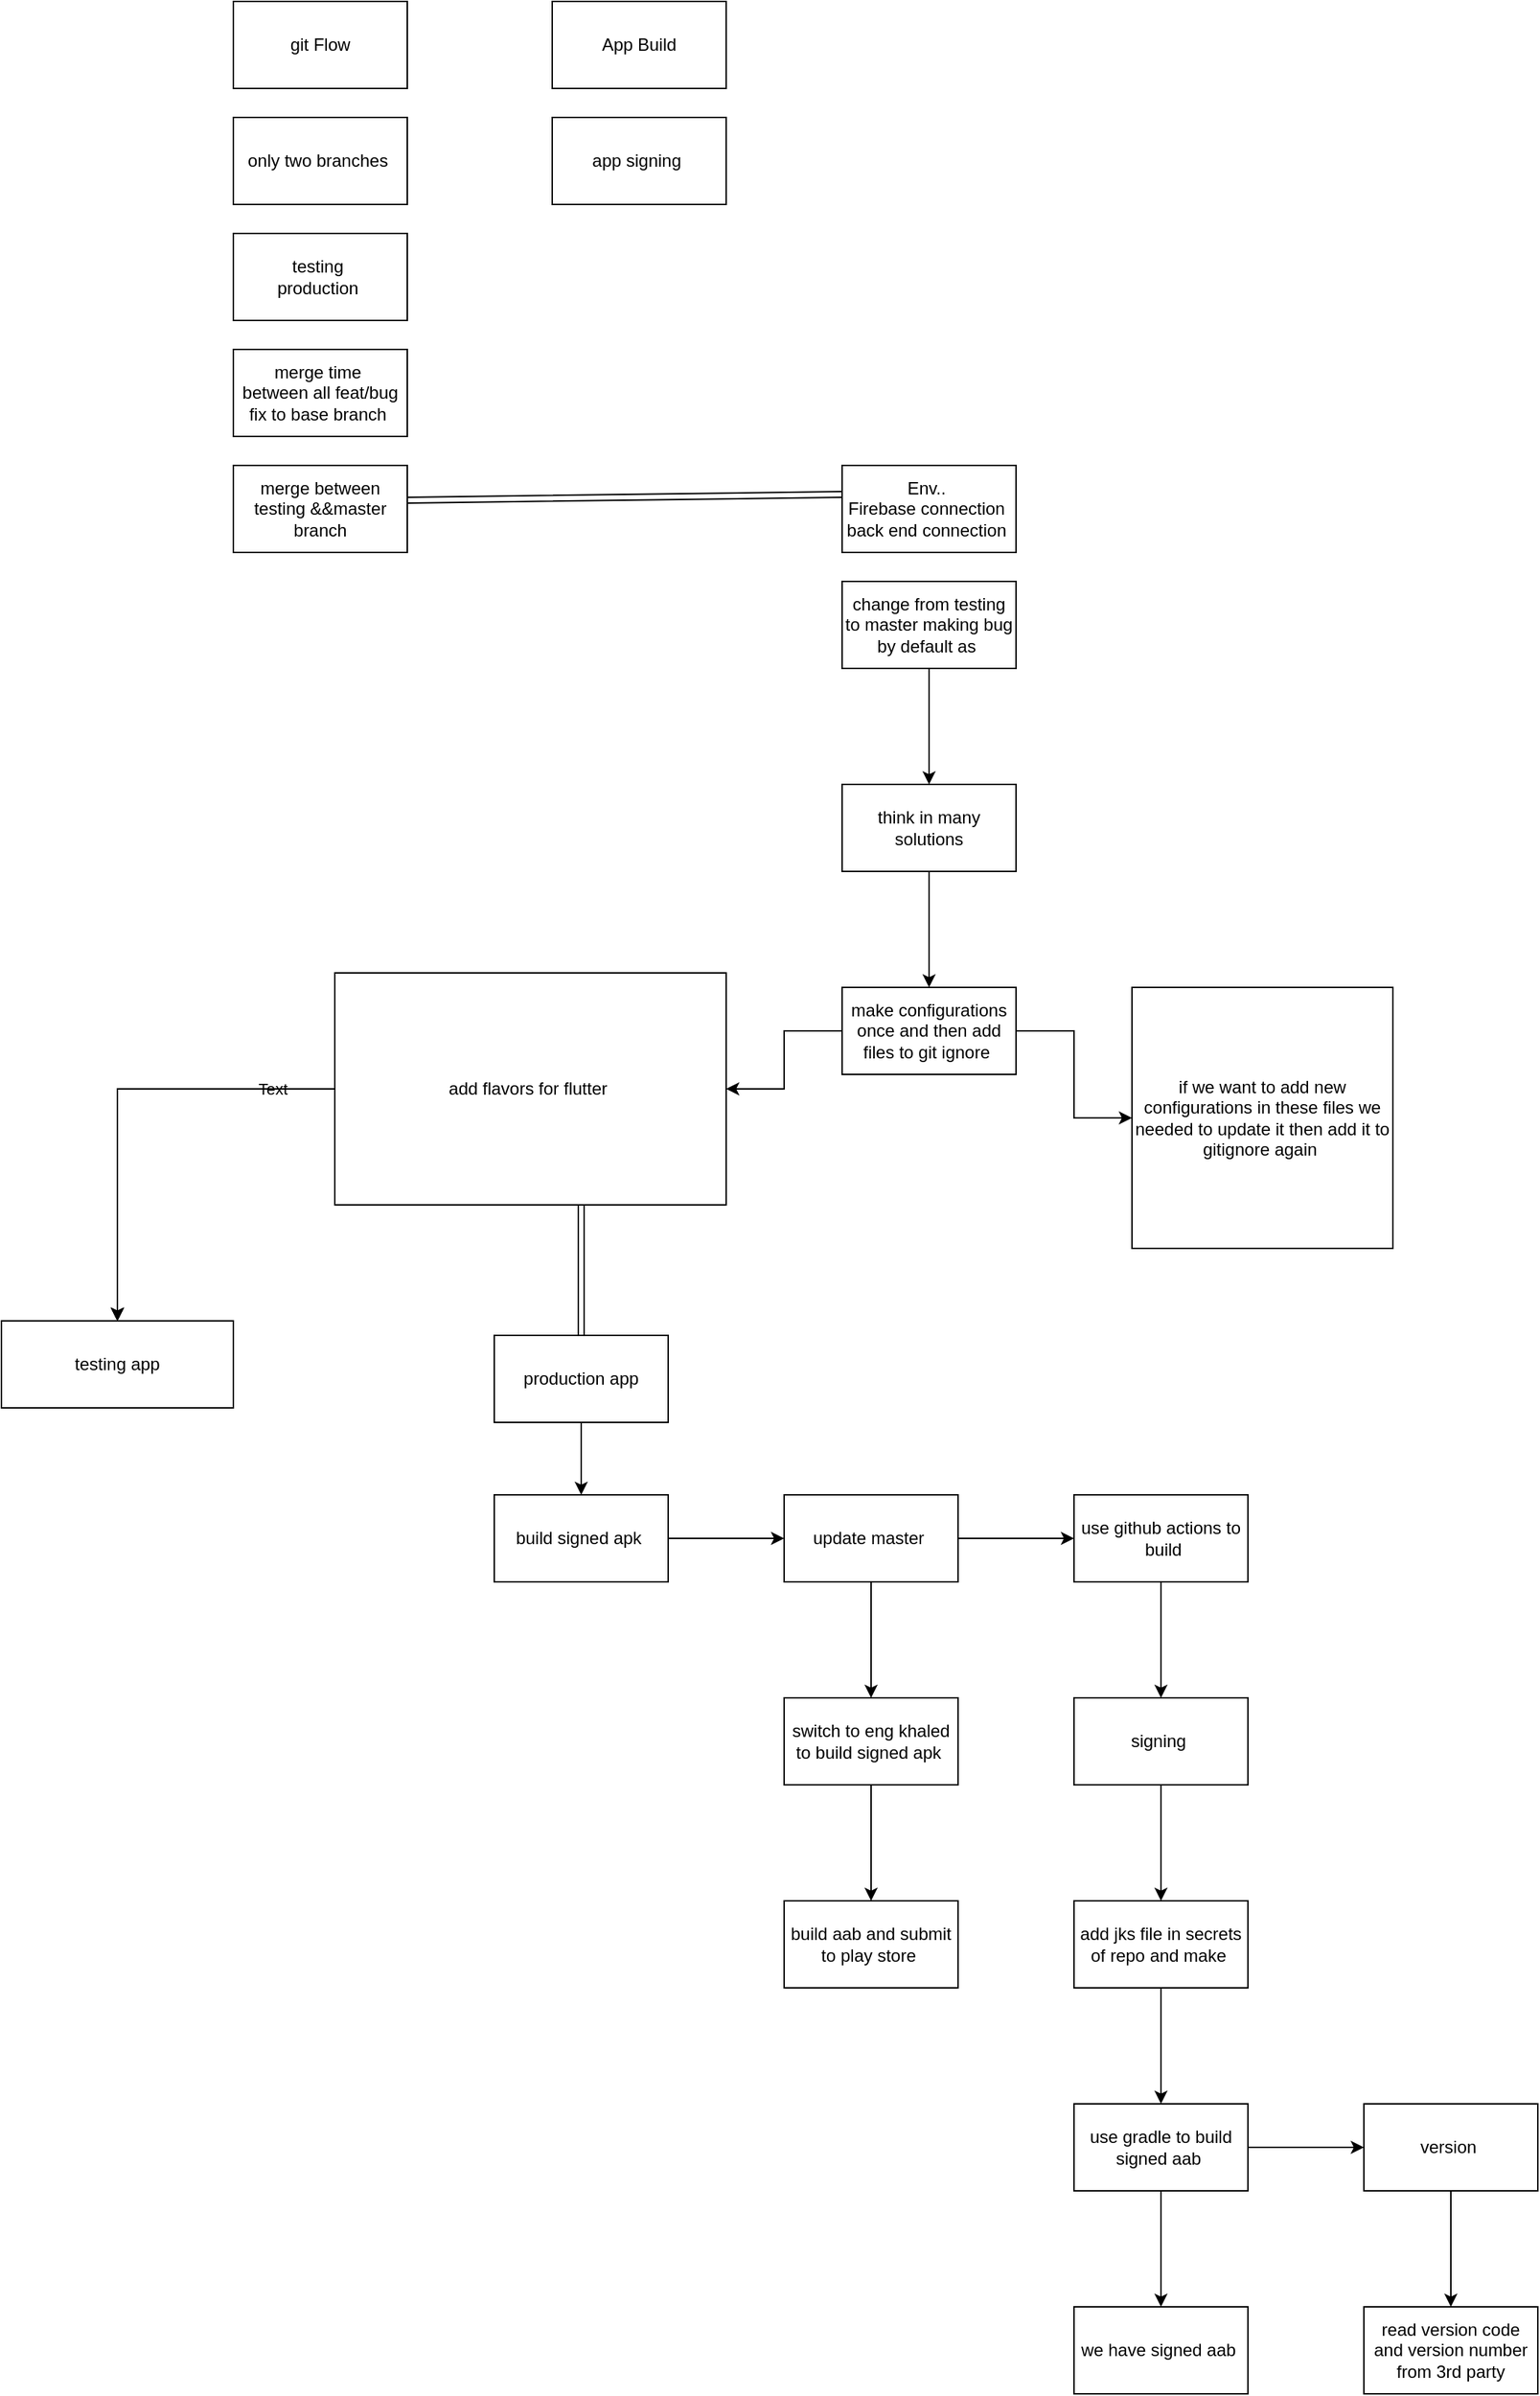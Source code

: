 <mxfile version="22.0.4" type="github">
  <diagram id="C5RBs43oDa-KdzZeNtuy" name="Page-1">
    <mxGraphModel dx="2180" dy="797" grid="1" gridSize="10" guides="1" tooltips="1" connect="1" arrows="1" fold="1" page="1" pageScale="1" pageWidth="827" pageHeight="1169" math="0" shadow="0">
      <root>
        <mxCell id="WIyWlLk6GJQsqaUBKTNV-0" />
        <mxCell id="WIyWlLk6GJQsqaUBKTNV-1" parent="WIyWlLk6GJQsqaUBKTNV-0" />
        <mxCell id="WIyWlLk6GJQsqaUBKTNV-4" value="Yes" style="rounded=0;html=1;jettySize=auto;orthogonalLoop=1;fontSize=11;endArrow=block;endFill=0;endSize=8;strokeWidth=1;shadow=0;labelBackgroundColor=none;edgeStyle=orthogonalEdgeStyle;" parent="WIyWlLk6GJQsqaUBKTNV-1" edge="1">
          <mxGeometry y="20" relative="1" as="geometry">
            <mxPoint as="offset" />
            <mxPoint x="220" y="290" as="targetPoint" />
          </mxGeometry>
        </mxCell>
        <mxCell id="WIyWlLk6GJQsqaUBKTNV-8" value="No" style="rounded=0;html=1;jettySize=auto;orthogonalLoop=1;fontSize=11;endArrow=block;endFill=0;endSize=8;strokeWidth=1;shadow=0;labelBackgroundColor=none;edgeStyle=orthogonalEdgeStyle;" parent="WIyWlLk6GJQsqaUBKTNV-1" edge="1">
          <mxGeometry x="0.333" y="20" relative="1" as="geometry">
            <mxPoint as="offset" />
            <mxPoint x="220" y="370" as="sourcePoint" />
          </mxGeometry>
        </mxCell>
        <mxCell id="WIyWlLk6GJQsqaUBKTNV-9" value="Yes" style="edgeStyle=orthogonalEdgeStyle;rounded=0;html=1;jettySize=auto;orthogonalLoop=1;fontSize=11;endArrow=block;endFill=0;endSize=8;strokeWidth=1;shadow=0;labelBackgroundColor=none;" parent="WIyWlLk6GJQsqaUBKTNV-1" edge="1">
          <mxGeometry y="10" relative="1" as="geometry">
            <mxPoint as="offset" />
            <mxPoint x="270" y="330" as="sourcePoint" />
          </mxGeometry>
        </mxCell>
        <mxCell id="HpH3oTEGi0dOJ8DHY_Ye-0" value="git Flow" style="rounded=0;whiteSpace=wrap;html=1;" parent="WIyWlLk6GJQsqaUBKTNV-1" vertex="1">
          <mxGeometry x="40" width="120" height="60" as="geometry" />
        </mxCell>
        <mxCell id="HpH3oTEGi0dOJ8DHY_Ye-1" value="App Build" style="rounded=0;whiteSpace=wrap;html=1;" parent="WIyWlLk6GJQsqaUBKTNV-1" vertex="1">
          <mxGeometry x="260" width="120" height="60" as="geometry" />
        </mxCell>
        <mxCell id="HpH3oTEGi0dOJ8DHY_Ye-2" value="Env..&amp;nbsp;&lt;br&gt;Firebase connection&amp;nbsp;&lt;br&gt;back end connection&amp;nbsp;" style="rounded=0;whiteSpace=wrap;html=1;" parent="WIyWlLk6GJQsqaUBKTNV-1" vertex="1">
          <mxGeometry x="460" y="320" width="120" height="60" as="geometry" />
        </mxCell>
        <mxCell id="HpH3oTEGi0dOJ8DHY_Ye-4" value="app signing&amp;nbsp;" style="rounded=0;whiteSpace=wrap;html=1;" parent="WIyWlLk6GJQsqaUBKTNV-1" vertex="1">
          <mxGeometry x="260" y="80" width="120" height="60" as="geometry" />
        </mxCell>
        <mxCell id="HpH3oTEGi0dOJ8DHY_Ye-5" value="only two branches&amp;nbsp;" style="rounded=0;whiteSpace=wrap;html=1;" parent="WIyWlLk6GJQsqaUBKTNV-1" vertex="1">
          <mxGeometry x="40" y="80" width="120" height="60" as="geometry" />
        </mxCell>
        <mxCell id="HpH3oTEGi0dOJ8DHY_Ye-6" value="testing&amp;nbsp;&lt;br&gt;production&amp;nbsp;" style="rounded=0;whiteSpace=wrap;html=1;" parent="WIyWlLk6GJQsqaUBKTNV-1" vertex="1">
          <mxGeometry x="40" y="160" width="120" height="60" as="geometry" />
        </mxCell>
        <mxCell id="HpH3oTEGi0dOJ8DHY_Ye-7" value="merge time&amp;nbsp;&lt;br&gt;between all feat/bug fix to base branch&amp;nbsp;" style="rounded=0;whiteSpace=wrap;html=1;" parent="WIyWlLk6GJQsqaUBKTNV-1" vertex="1">
          <mxGeometry x="40" y="240" width="120" height="60" as="geometry" />
        </mxCell>
        <mxCell id="HpH3oTEGi0dOJ8DHY_Ye-8" value="merge between testing &amp;amp;&amp;amp;master branch" style="rounded=0;whiteSpace=wrap;html=1;" parent="WIyWlLk6GJQsqaUBKTNV-1" vertex="1">
          <mxGeometry x="40" y="320" width="120" height="60" as="geometry" />
        </mxCell>
        <mxCell id="HpH3oTEGi0dOJ8DHY_Ye-13" value="" style="shape=link;html=1;rounded=0;exitX=1;exitY=0.4;exitDx=0;exitDy=0;exitPerimeter=0;" parent="WIyWlLk6GJQsqaUBKTNV-1" source="HpH3oTEGi0dOJ8DHY_Ye-8" edge="1">
          <mxGeometry width="100" relative="1" as="geometry">
            <mxPoint x="360" y="320" as="sourcePoint" />
            <mxPoint x="460" y="340" as="targetPoint" />
          </mxGeometry>
        </mxCell>
        <mxCell id="HpH3oTEGi0dOJ8DHY_Ye-16" value="" style="edgeStyle=orthogonalEdgeStyle;rounded=0;orthogonalLoop=1;jettySize=auto;html=1;" parent="WIyWlLk6GJQsqaUBKTNV-1" source="HpH3oTEGi0dOJ8DHY_Ye-14" target="HpH3oTEGi0dOJ8DHY_Ye-15" edge="1">
          <mxGeometry relative="1" as="geometry" />
        </mxCell>
        <mxCell id="HpH3oTEGi0dOJ8DHY_Ye-14" value="change from testing to master making bug by default as&amp;nbsp;" style="rounded=0;whiteSpace=wrap;html=1;" parent="WIyWlLk6GJQsqaUBKTNV-1" vertex="1">
          <mxGeometry x="460" y="400" width="120" height="60" as="geometry" />
        </mxCell>
        <mxCell id="HpH3oTEGi0dOJ8DHY_Ye-20" value="" style="edgeStyle=orthogonalEdgeStyle;rounded=0;orthogonalLoop=1;jettySize=auto;html=1;" parent="WIyWlLk6GJQsqaUBKTNV-1" source="HpH3oTEGi0dOJ8DHY_Ye-15" target="HpH3oTEGi0dOJ8DHY_Ye-19" edge="1">
          <mxGeometry relative="1" as="geometry" />
        </mxCell>
        <mxCell id="HpH3oTEGi0dOJ8DHY_Ye-15" value="think in many solutions" style="whiteSpace=wrap;html=1;rounded=0;" parent="WIyWlLk6GJQsqaUBKTNV-1" vertex="1">
          <mxGeometry x="460" y="540" width="120" height="60" as="geometry" />
        </mxCell>
        <mxCell id="HpH3oTEGi0dOJ8DHY_Ye-24" value="" style="edgeStyle=orthogonalEdgeStyle;rounded=0;orthogonalLoop=1;jettySize=auto;html=1;" parent="WIyWlLk6GJQsqaUBKTNV-1" source="HpH3oTEGi0dOJ8DHY_Ye-19" target="HpH3oTEGi0dOJ8DHY_Ye-23" edge="1">
          <mxGeometry relative="1" as="geometry" />
        </mxCell>
        <mxCell id="HpH3oTEGi0dOJ8DHY_Ye-26" value="" style="edgeStyle=orthogonalEdgeStyle;rounded=0;orthogonalLoop=1;jettySize=auto;html=1;" parent="WIyWlLk6GJQsqaUBKTNV-1" source="HpH3oTEGi0dOJ8DHY_Ye-19" target="HpH3oTEGi0dOJ8DHY_Ye-25" edge="1">
          <mxGeometry relative="1" as="geometry" />
        </mxCell>
        <mxCell id="HpH3oTEGi0dOJ8DHY_Ye-19" value="make configurations once and then add files to git ignore&amp;nbsp;&lt;br&gt;" style="whiteSpace=wrap;html=1;rounded=0;" parent="WIyWlLk6GJQsqaUBKTNV-1" vertex="1">
          <mxGeometry x="460" y="680" width="120" height="60" as="geometry" />
        </mxCell>
        <mxCell id="HpH3oTEGi0dOJ8DHY_Ye-23" value="if we want to add new configurations in these files we needed to update it then add it to gitignore again&amp;nbsp;" style="whiteSpace=wrap;html=1;rounded=0;" parent="WIyWlLk6GJQsqaUBKTNV-1" vertex="1">
          <mxGeometry x="660" y="680" width="180" height="180" as="geometry" />
        </mxCell>
        <mxCell id="HpH3oTEGi0dOJ8DHY_Ye-28" value="" style="edgeStyle=orthogonalEdgeStyle;rounded=0;orthogonalLoop=1;jettySize=auto;html=1;" parent="WIyWlLk6GJQsqaUBKTNV-1" source="HpH3oTEGi0dOJ8DHY_Ye-25" target="HpH3oTEGi0dOJ8DHY_Ye-27" edge="1">
          <mxGeometry relative="1" as="geometry" />
        </mxCell>
        <mxCell id="HpH3oTEGi0dOJ8DHY_Ye-29" value="Text" style="edgeLabel;html=1;align=center;verticalAlign=middle;resizable=0;points=[];" parent="HpH3oTEGi0dOJ8DHY_Ye-28" vertex="1" connectable="0">
          <mxGeometry x="-0.719" relative="1" as="geometry">
            <mxPoint as="offset" />
          </mxGeometry>
        </mxCell>
        <mxCell id="HpH3oTEGi0dOJ8DHY_Ye-30" value="" style="edgeStyle=orthogonalEdgeStyle;rounded=0;orthogonalLoop=1;jettySize=auto;html=1;" parent="WIyWlLk6GJQsqaUBKTNV-1" source="HpH3oTEGi0dOJ8DHY_Ye-25" target="HpH3oTEGi0dOJ8DHY_Ye-27" edge="1">
          <mxGeometry relative="1" as="geometry" />
        </mxCell>
        <mxCell id="HpH3oTEGi0dOJ8DHY_Ye-31" value="" style="edgeStyle=orthogonalEdgeStyle;rounded=0;orthogonalLoop=1;jettySize=auto;html=1;" parent="WIyWlLk6GJQsqaUBKTNV-1" source="HpH3oTEGi0dOJ8DHY_Ye-25" target="HpH3oTEGi0dOJ8DHY_Ye-27" edge="1">
          <mxGeometry relative="1" as="geometry" />
        </mxCell>
        <mxCell id="HpH3oTEGi0dOJ8DHY_Ye-32" value="" style="edgeStyle=orthogonalEdgeStyle;rounded=0;orthogonalLoop=1;jettySize=auto;html=1;" parent="WIyWlLk6GJQsqaUBKTNV-1" source="HpH3oTEGi0dOJ8DHY_Ye-25" target="HpH3oTEGi0dOJ8DHY_Ye-27" edge="1">
          <mxGeometry relative="1" as="geometry" />
        </mxCell>
        <mxCell id="HpH3oTEGi0dOJ8DHY_Ye-33" value="" style="edgeStyle=orthogonalEdgeStyle;rounded=0;orthogonalLoop=1;jettySize=auto;html=1;" parent="WIyWlLk6GJQsqaUBKTNV-1" source="HpH3oTEGi0dOJ8DHY_Ye-25" target="HpH3oTEGi0dOJ8DHY_Ye-27" edge="1">
          <mxGeometry relative="1" as="geometry" />
        </mxCell>
        <mxCell id="HpH3oTEGi0dOJ8DHY_Ye-25" value="add flavors for flutter&amp;nbsp;" style="whiteSpace=wrap;html=1;rounded=0;" parent="WIyWlLk6GJQsqaUBKTNV-1" vertex="1">
          <mxGeometry x="110" y="670" width="270" height="160" as="geometry" />
        </mxCell>
        <mxCell id="HpH3oTEGi0dOJ8DHY_Ye-27" value="testing app" style="whiteSpace=wrap;html=1;rounded=0;" parent="WIyWlLk6GJQsqaUBKTNV-1" vertex="1">
          <mxGeometry x="-120" y="910" width="160" height="60" as="geometry" />
        </mxCell>
        <mxCell id="HpH3oTEGi0dOJ8DHY_Ye-40" value="" style="edgeStyle=orthogonalEdgeStyle;rounded=0;orthogonalLoop=1;jettySize=auto;html=1;" parent="WIyWlLk6GJQsqaUBKTNV-1" source="HpH3oTEGi0dOJ8DHY_Ye-37" target="HpH3oTEGi0dOJ8DHY_Ye-39" edge="1">
          <mxGeometry relative="1" as="geometry" />
        </mxCell>
        <mxCell id="HpH3oTEGi0dOJ8DHY_Ye-37" value="production app" style="rounded=0;whiteSpace=wrap;html=1;" parent="WIyWlLk6GJQsqaUBKTNV-1" vertex="1">
          <mxGeometry x="220" y="920" width="120" height="60" as="geometry" />
        </mxCell>
        <mxCell id="HpH3oTEGi0dOJ8DHY_Ye-38" value="" style="shape=link;html=1;rounded=0;" parent="WIyWlLk6GJQsqaUBKTNV-1" target="HpH3oTEGi0dOJ8DHY_Ye-37" edge="1">
          <mxGeometry width="100" relative="1" as="geometry">
            <mxPoint x="280" y="830" as="sourcePoint" />
            <mxPoint x="380" y="820" as="targetPoint" />
          </mxGeometry>
        </mxCell>
        <mxCell id="HpH3oTEGi0dOJ8DHY_Ye-42" value="" style="edgeStyle=orthogonalEdgeStyle;rounded=0;orthogonalLoop=1;jettySize=auto;html=1;" parent="WIyWlLk6GJQsqaUBKTNV-1" source="HpH3oTEGi0dOJ8DHY_Ye-39" target="HpH3oTEGi0dOJ8DHY_Ye-41" edge="1">
          <mxGeometry relative="1" as="geometry" />
        </mxCell>
        <mxCell id="HpH3oTEGi0dOJ8DHY_Ye-39" value="build signed apk&amp;nbsp;" style="rounded=0;whiteSpace=wrap;html=1;" parent="WIyWlLk6GJQsqaUBKTNV-1" vertex="1">
          <mxGeometry x="220" y="1030" width="120" height="60" as="geometry" />
        </mxCell>
        <mxCell id="HpH3oTEGi0dOJ8DHY_Ye-44" value="" style="edgeStyle=orthogonalEdgeStyle;rounded=0;orthogonalLoop=1;jettySize=auto;html=1;" parent="WIyWlLk6GJQsqaUBKTNV-1" source="HpH3oTEGi0dOJ8DHY_Ye-41" target="HpH3oTEGi0dOJ8DHY_Ye-43" edge="1">
          <mxGeometry relative="1" as="geometry" />
        </mxCell>
        <mxCell id="HpH3oTEGi0dOJ8DHY_Ye-48" value="" style="edgeStyle=orthogonalEdgeStyle;rounded=0;orthogonalLoop=1;jettySize=auto;html=1;" parent="WIyWlLk6GJQsqaUBKTNV-1" source="HpH3oTEGi0dOJ8DHY_Ye-41" target="HpH3oTEGi0dOJ8DHY_Ye-47" edge="1">
          <mxGeometry relative="1" as="geometry" />
        </mxCell>
        <mxCell id="HpH3oTEGi0dOJ8DHY_Ye-41" value="update master&amp;nbsp;" style="whiteSpace=wrap;html=1;rounded=0;" parent="WIyWlLk6GJQsqaUBKTNV-1" vertex="1">
          <mxGeometry x="420" y="1030" width="120" height="60" as="geometry" />
        </mxCell>
        <mxCell id="HpH3oTEGi0dOJ8DHY_Ye-46" value="" style="edgeStyle=orthogonalEdgeStyle;rounded=0;orthogonalLoop=1;jettySize=auto;html=1;" parent="WIyWlLk6GJQsqaUBKTNV-1" source="HpH3oTEGi0dOJ8DHY_Ye-43" target="HpH3oTEGi0dOJ8DHY_Ye-45" edge="1">
          <mxGeometry relative="1" as="geometry" />
        </mxCell>
        <mxCell id="HpH3oTEGi0dOJ8DHY_Ye-43" value="switch to eng khaled to build signed apk&amp;nbsp;" style="whiteSpace=wrap;html=1;rounded=0;" parent="WIyWlLk6GJQsqaUBKTNV-1" vertex="1">
          <mxGeometry x="420" y="1170" width="120" height="60" as="geometry" />
        </mxCell>
        <mxCell id="HpH3oTEGi0dOJ8DHY_Ye-45" value="build aab and submit to play store&amp;nbsp;" style="whiteSpace=wrap;html=1;rounded=0;" parent="WIyWlLk6GJQsqaUBKTNV-1" vertex="1">
          <mxGeometry x="420" y="1310" width="120" height="60" as="geometry" />
        </mxCell>
        <mxCell id="HpH3oTEGi0dOJ8DHY_Ye-50" value="" style="edgeStyle=orthogonalEdgeStyle;rounded=0;orthogonalLoop=1;jettySize=auto;html=1;" parent="WIyWlLk6GJQsqaUBKTNV-1" source="HpH3oTEGi0dOJ8DHY_Ye-47" target="HpH3oTEGi0dOJ8DHY_Ye-49" edge="1">
          <mxGeometry relative="1" as="geometry" />
        </mxCell>
        <mxCell id="HpH3oTEGi0dOJ8DHY_Ye-47" value="use github actions to&lt;br&gt;&amp;nbsp;build" style="whiteSpace=wrap;html=1;rounded=0;" parent="WIyWlLk6GJQsqaUBKTNV-1" vertex="1">
          <mxGeometry x="620" y="1030" width="120" height="60" as="geometry" />
        </mxCell>
        <mxCell id="HpH3oTEGi0dOJ8DHY_Ye-52" value="" style="edgeStyle=orthogonalEdgeStyle;rounded=0;orthogonalLoop=1;jettySize=auto;html=1;" parent="WIyWlLk6GJQsqaUBKTNV-1" source="HpH3oTEGi0dOJ8DHY_Ye-49" target="HpH3oTEGi0dOJ8DHY_Ye-51" edge="1">
          <mxGeometry relative="1" as="geometry" />
        </mxCell>
        <mxCell id="HpH3oTEGi0dOJ8DHY_Ye-49" value="signing&amp;nbsp;" style="whiteSpace=wrap;html=1;rounded=0;" parent="WIyWlLk6GJQsqaUBKTNV-1" vertex="1">
          <mxGeometry x="620" y="1170" width="120" height="60" as="geometry" />
        </mxCell>
        <mxCell id="HpH3oTEGi0dOJ8DHY_Ye-54" value="" style="edgeStyle=orthogonalEdgeStyle;rounded=0;orthogonalLoop=1;jettySize=auto;html=1;" parent="WIyWlLk6GJQsqaUBKTNV-1" source="HpH3oTEGi0dOJ8DHY_Ye-51" target="HpH3oTEGi0dOJ8DHY_Ye-53" edge="1">
          <mxGeometry relative="1" as="geometry" />
        </mxCell>
        <mxCell id="HpH3oTEGi0dOJ8DHY_Ye-51" value="add jks file in secrets of repo and make&amp;nbsp;" style="whiteSpace=wrap;html=1;rounded=0;" parent="WIyWlLk6GJQsqaUBKTNV-1" vertex="1">
          <mxGeometry x="620" y="1310" width="120" height="60" as="geometry" />
        </mxCell>
        <mxCell id="HpH3oTEGi0dOJ8DHY_Ye-56" value="" style="edgeStyle=orthogonalEdgeStyle;rounded=0;orthogonalLoop=1;jettySize=auto;html=1;" parent="WIyWlLk6GJQsqaUBKTNV-1" source="HpH3oTEGi0dOJ8DHY_Ye-53" target="HpH3oTEGi0dOJ8DHY_Ye-55" edge="1">
          <mxGeometry relative="1" as="geometry" />
        </mxCell>
        <mxCell id="HpH3oTEGi0dOJ8DHY_Ye-58" value="" style="edgeStyle=orthogonalEdgeStyle;rounded=0;orthogonalLoop=1;jettySize=auto;html=1;" parent="WIyWlLk6GJQsqaUBKTNV-1" source="HpH3oTEGi0dOJ8DHY_Ye-53" target="HpH3oTEGi0dOJ8DHY_Ye-57" edge="1">
          <mxGeometry relative="1" as="geometry" />
        </mxCell>
        <mxCell id="HpH3oTEGi0dOJ8DHY_Ye-53" value="use gradle to build signed aab&amp;nbsp;" style="whiteSpace=wrap;html=1;rounded=0;" parent="WIyWlLk6GJQsqaUBKTNV-1" vertex="1">
          <mxGeometry x="620" y="1450" width="120" height="60" as="geometry" />
        </mxCell>
        <mxCell id="HpH3oTEGi0dOJ8DHY_Ye-55" value="we have signed aab&amp;nbsp;" style="rounded=0;whiteSpace=wrap;html=1;" parent="WIyWlLk6GJQsqaUBKTNV-1" vertex="1">
          <mxGeometry x="620" y="1590" width="120" height="60" as="geometry" />
        </mxCell>
        <mxCell id="HpH3oTEGi0dOJ8DHY_Ye-60" value="" style="edgeStyle=orthogonalEdgeStyle;rounded=0;orthogonalLoop=1;jettySize=auto;html=1;" parent="WIyWlLk6GJQsqaUBKTNV-1" source="HpH3oTEGi0dOJ8DHY_Ye-57" target="HpH3oTEGi0dOJ8DHY_Ye-59" edge="1">
          <mxGeometry relative="1" as="geometry" />
        </mxCell>
        <mxCell id="HpH3oTEGi0dOJ8DHY_Ye-57" value="version&amp;nbsp;" style="whiteSpace=wrap;html=1;rounded=0;" parent="WIyWlLk6GJQsqaUBKTNV-1" vertex="1">
          <mxGeometry x="820" y="1450" width="120" height="60" as="geometry" />
        </mxCell>
        <mxCell id="HpH3oTEGi0dOJ8DHY_Ye-59" value="read version code and version number from 3rd party" style="whiteSpace=wrap;html=1;rounded=0;" parent="WIyWlLk6GJQsqaUBKTNV-1" vertex="1">
          <mxGeometry x="820" y="1590" width="120" height="60" as="geometry" />
        </mxCell>
      </root>
    </mxGraphModel>
  </diagram>
</mxfile>
